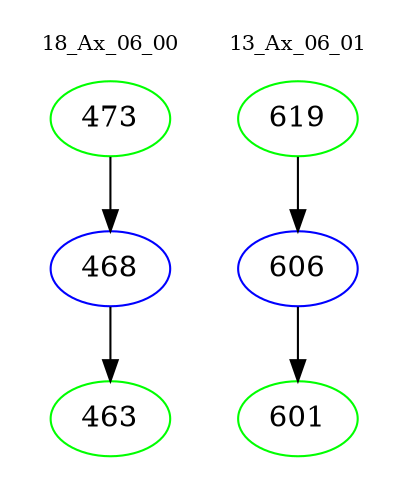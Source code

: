 digraph{
subgraph cluster_0 {
color = white
label = "18_Ax_06_00";
fontsize=10;
T0_473 [label="473", color="green"]
T0_473 -> T0_468 [color="black"]
T0_468 [label="468", color="blue"]
T0_468 -> T0_463 [color="black"]
T0_463 [label="463", color="green"]
}
subgraph cluster_1 {
color = white
label = "13_Ax_06_01";
fontsize=10;
T1_619 [label="619", color="green"]
T1_619 -> T1_606 [color="black"]
T1_606 [label="606", color="blue"]
T1_606 -> T1_601 [color="black"]
T1_601 [label="601", color="green"]
}
}
